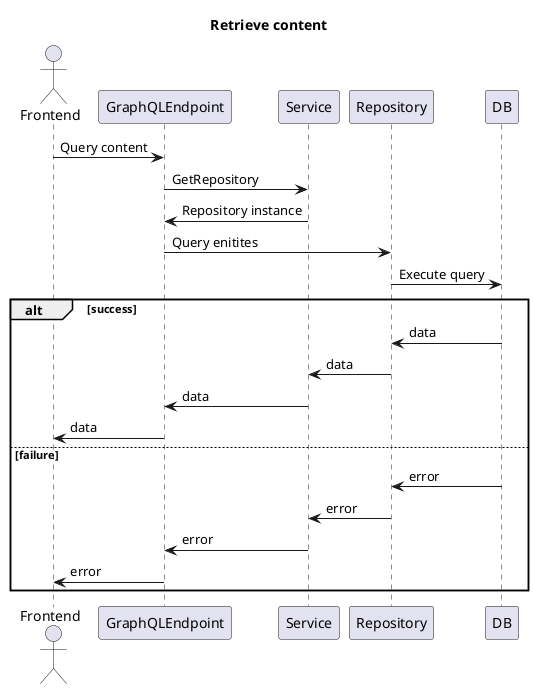 @startuml retrieve-content-diagram
title "Retrieve content"
actor Frontend
Frontend -> GraphQLEndpoint: Query content
GraphQLEndpoint -> Service: GetRepository
Service -> GraphQLEndpoint: Repository instance
GraphQLEndpoint -> Repository: Query enitites
Repository -> DB: Execute query
alt success
    DB -> Repository: data
    Repository -> Service: data
    Service -> GraphQLEndpoint: data
    GraphQLEndpoint -> Frontend: data
else failure
    DB -> Repository: error
    Repository -> Service: error
    Service -> GraphQLEndpoint: error
    GraphQLEndpoint -> Frontend: error
end
@enduml